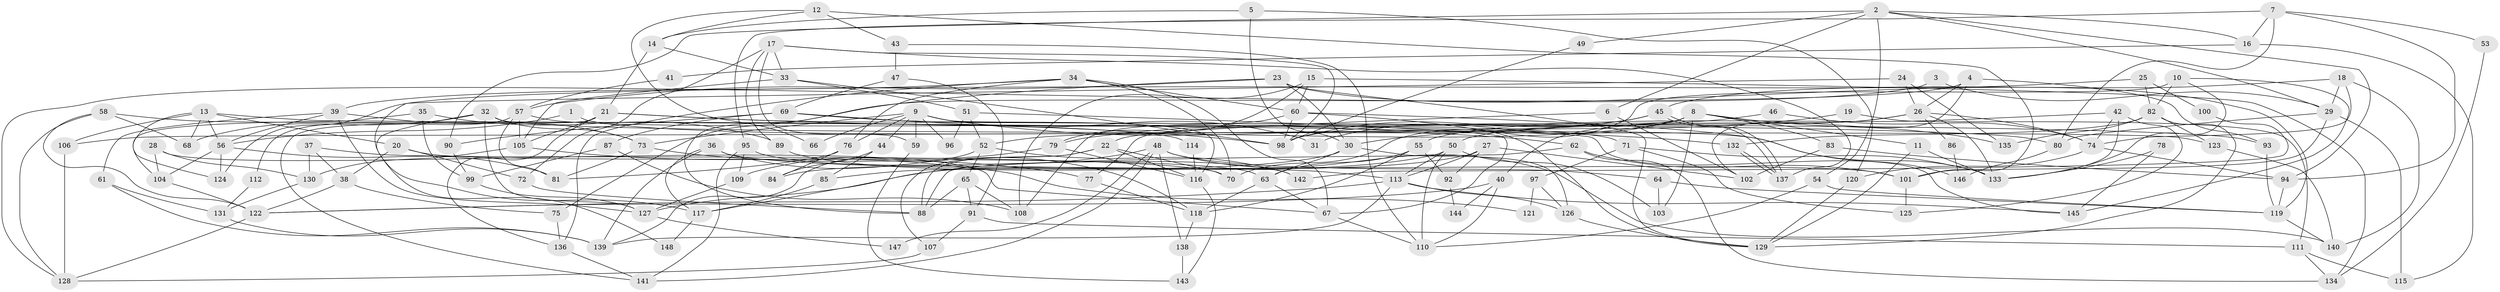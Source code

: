 // coarse degree distribution, {2: 0.11224489795918367, 7: 0.10204081632653061, 5: 0.1836734693877551, 3: 0.19387755102040816, 9: 0.07142857142857142, 10: 0.02040816326530612, 6: 0.12244897959183673, 4: 0.17346938775510204, 8: 0.02040816326530612}
// Generated by graph-tools (version 1.1) at 2025/52/02/27/25 19:52:03]
// undirected, 148 vertices, 296 edges
graph export_dot {
graph [start="1"]
  node [color=gray90,style=filled];
  1;
  2;
  3;
  4;
  5;
  6;
  7;
  8;
  9;
  10;
  11;
  12;
  13;
  14;
  15;
  16;
  17;
  18;
  19;
  20;
  21;
  22;
  23;
  24;
  25;
  26;
  27;
  28;
  29;
  30;
  31;
  32;
  33;
  34;
  35;
  36;
  37;
  38;
  39;
  40;
  41;
  42;
  43;
  44;
  45;
  46;
  47;
  48;
  49;
  50;
  51;
  52;
  53;
  54;
  55;
  56;
  57;
  58;
  59;
  60;
  61;
  62;
  63;
  64;
  65;
  66;
  67;
  68;
  69;
  70;
  71;
  72;
  73;
  74;
  75;
  76;
  77;
  78;
  79;
  80;
  81;
  82;
  83;
  84;
  85;
  86;
  87;
  88;
  89;
  90;
  91;
  92;
  93;
  94;
  95;
  96;
  97;
  98;
  99;
  100;
  101;
  102;
  103;
  104;
  105;
  106;
  107;
  108;
  109;
  110;
  111;
  112;
  113;
  114;
  115;
  116;
  117;
  118;
  119;
  120;
  121;
  122;
  123;
  124;
  125;
  126;
  127;
  128;
  129;
  130;
  131;
  132;
  133;
  134;
  135;
  136;
  137;
  138;
  139;
  140;
  141;
  142;
  143;
  144;
  145;
  146;
  147;
  148;
  1 -- 56;
  1 -- 133;
  2 -- 6;
  2 -- 94;
  2 -- 16;
  2 -- 29;
  2 -- 49;
  2 -- 54;
  2 -- 90;
  3 -- 128;
  3 -- 29;
  4 -- 75;
  4 -- 102;
  4 -- 26;
  4 -- 93;
  5 -- 14;
  5 -- 30;
  5 -- 120;
  6 -- 102;
  6 -- 22;
  7 -- 94;
  7 -- 80;
  7 -- 16;
  7 -- 53;
  7 -- 95;
  8 -- 11;
  8 -- 52;
  8 -- 31;
  8 -- 77;
  8 -- 83;
  8 -- 103;
  8 -- 106;
  8 -- 135;
  9 -- 76;
  9 -- 62;
  9 -- 31;
  9 -- 44;
  9 -- 59;
  9 -- 66;
  9 -- 73;
  9 -- 96;
  9 -- 116;
  10 -- 70;
  10 -- 82;
  10 -- 133;
  10 -- 145;
  11 -- 133;
  11 -- 129;
  12 -- 101;
  12 -- 43;
  12 -- 14;
  12 -- 66;
  13 -- 20;
  13 -- 145;
  13 -- 56;
  13 -- 68;
  13 -- 106;
  13 -- 124;
  14 -- 21;
  14 -- 33;
  15 -- 108;
  15 -- 79;
  15 -- 60;
  15 -- 134;
  16 -- 41;
  16 -- 115;
  17 -- 98;
  17 -- 137;
  17 -- 33;
  17 -- 59;
  17 -- 72;
  17 -- 89;
  18 -- 74;
  18 -- 45;
  18 -- 29;
  18 -- 140;
  19 -- 30;
  19 -- 111;
  20 -- 63;
  20 -- 72;
  20 -- 38;
  21 -- 105;
  21 -- 132;
  21 -- 80;
  21 -- 136;
  21 -- 141;
  22 -- 88;
  22 -- 116;
  22 -- 70;
  22 -- 107;
  23 -- 119;
  23 -- 57;
  23 -- 30;
  23 -- 88;
  23 -- 129;
  24 -- 26;
  24 -- 117;
  24 -- 135;
  25 -- 124;
  25 -- 82;
  25 -- 100;
  26 -- 40;
  26 -- 50;
  26 -- 74;
  26 -- 86;
  26 -- 133;
  27 -- 127;
  27 -- 113;
  27 -- 92;
  27 -- 102;
  28 -- 130;
  28 -- 104;
  28 -- 67;
  29 -- 80;
  29 -- 101;
  29 -- 115;
  30 -- 126;
  30 -- 63;
  30 -- 85;
  32 -- 127;
  32 -- 123;
  32 -- 68;
  32 -- 73;
  32 -- 148;
  33 -- 51;
  33 -- 98;
  33 -- 105;
  34 -- 76;
  34 -- 67;
  34 -- 39;
  34 -- 60;
  34 -- 70;
  34 -- 136;
  35 -- 104;
  35 -- 99;
  35 -- 89;
  36 -- 118;
  36 -- 139;
  36 -- 101;
  36 -- 117;
  37 -- 130;
  37 -- 70;
  37 -- 38;
  38 -- 75;
  38 -- 122;
  39 -- 73;
  39 -- 56;
  39 -- 61;
  39 -- 127;
  40 -- 110;
  40 -- 122;
  40 -- 144;
  41 -- 57;
  42 -- 74;
  42 -- 133;
  42 -- 55;
  42 -- 125;
  43 -- 110;
  43 -- 47;
  44 -- 85;
  44 -- 84;
  45 -- 137;
  45 -- 137;
  45 -- 98;
  45 -- 79;
  46 -- 74;
  46 -- 98;
  47 -- 91;
  47 -- 69;
  48 -- 64;
  48 -- 141;
  48 -- 117;
  48 -- 138;
  48 -- 140;
  48 -- 147;
  49 -- 98;
  50 -- 113;
  50 -- 84;
  50 -- 103;
  50 -- 110;
  51 -- 67;
  51 -- 52;
  51 -- 96;
  52 -- 65;
  52 -- 139;
  52 -- 142;
  53 -- 134;
  54 -- 110;
  54 -- 119;
  55 -- 63;
  55 -- 92;
  55 -- 118;
  56 -- 81;
  56 -- 104;
  56 -- 124;
  57 -- 81;
  57 -- 71;
  57 -- 105;
  57 -- 112;
  58 -- 68;
  58 -- 128;
  58 -- 114;
  58 -- 122;
  59 -- 143;
  60 -- 98;
  60 -- 108;
  60 -- 129;
  60 -- 146;
  61 -- 139;
  61 -- 131;
  62 -- 101;
  62 -- 88;
  62 -- 134;
  63 -- 118;
  63 -- 67;
  64 -- 103;
  64 -- 119;
  65 -- 91;
  65 -- 108;
  65 -- 88;
  67 -- 110;
  69 -- 93;
  69 -- 98;
  69 -- 87;
  69 -- 90;
  71 -- 133;
  71 -- 125;
  71 -- 97;
  72 -- 88;
  73 -- 77;
  73 -- 81;
  74 -- 120;
  74 -- 94;
  75 -- 136;
  76 -- 84;
  76 -- 81;
  77 -- 118;
  78 -- 145;
  78 -- 133;
  79 -- 116;
  79 -- 109;
  80 -- 146;
  82 -- 135;
  82 -- 129;
  82 -- 123;
  82 -- 132;
  83 -- 94;
  83 -- 102;
  85 -- 117;
  86 -- 146;
  87 -- 99;
  87 -- 108;
  89 -- 113;
  90 -- 99;
  91 -- 111;
  91 -- 107;
  92 -- 144;
  93 -- 119;
  94 -- 119;
  95 -- 141;
  95 -- 109;
  95 -- 142;
  97 -- 126;
  97 -- 121;
  99 -- 127;
  100 -- 142;
  101 -- 125;
  104 -- 122;
  105 -- 121;
  105 -- 130;
  106 -- 128;
  107 -- 128;
  109 -- 127;
  111 -- 134;
  111 -- 115;
  112 -- 131;
  113 -- 122;
  113 -- 126;
  113 -- 139;
  113 -- 145;
  114 -- 116;
  116 -- 143;
  117 -- 148;
  118 -- 138;
  119 -- 140;
  120 -- 129;
  122 -- 128;
  123 -- 140;
  126 -- 129;
  127 -- 147;
  130 -- 131;
  131 -- 139;
  132 -- 137;
  132 -- 137;
  136 -- 141;
  138 -- 143;
}
